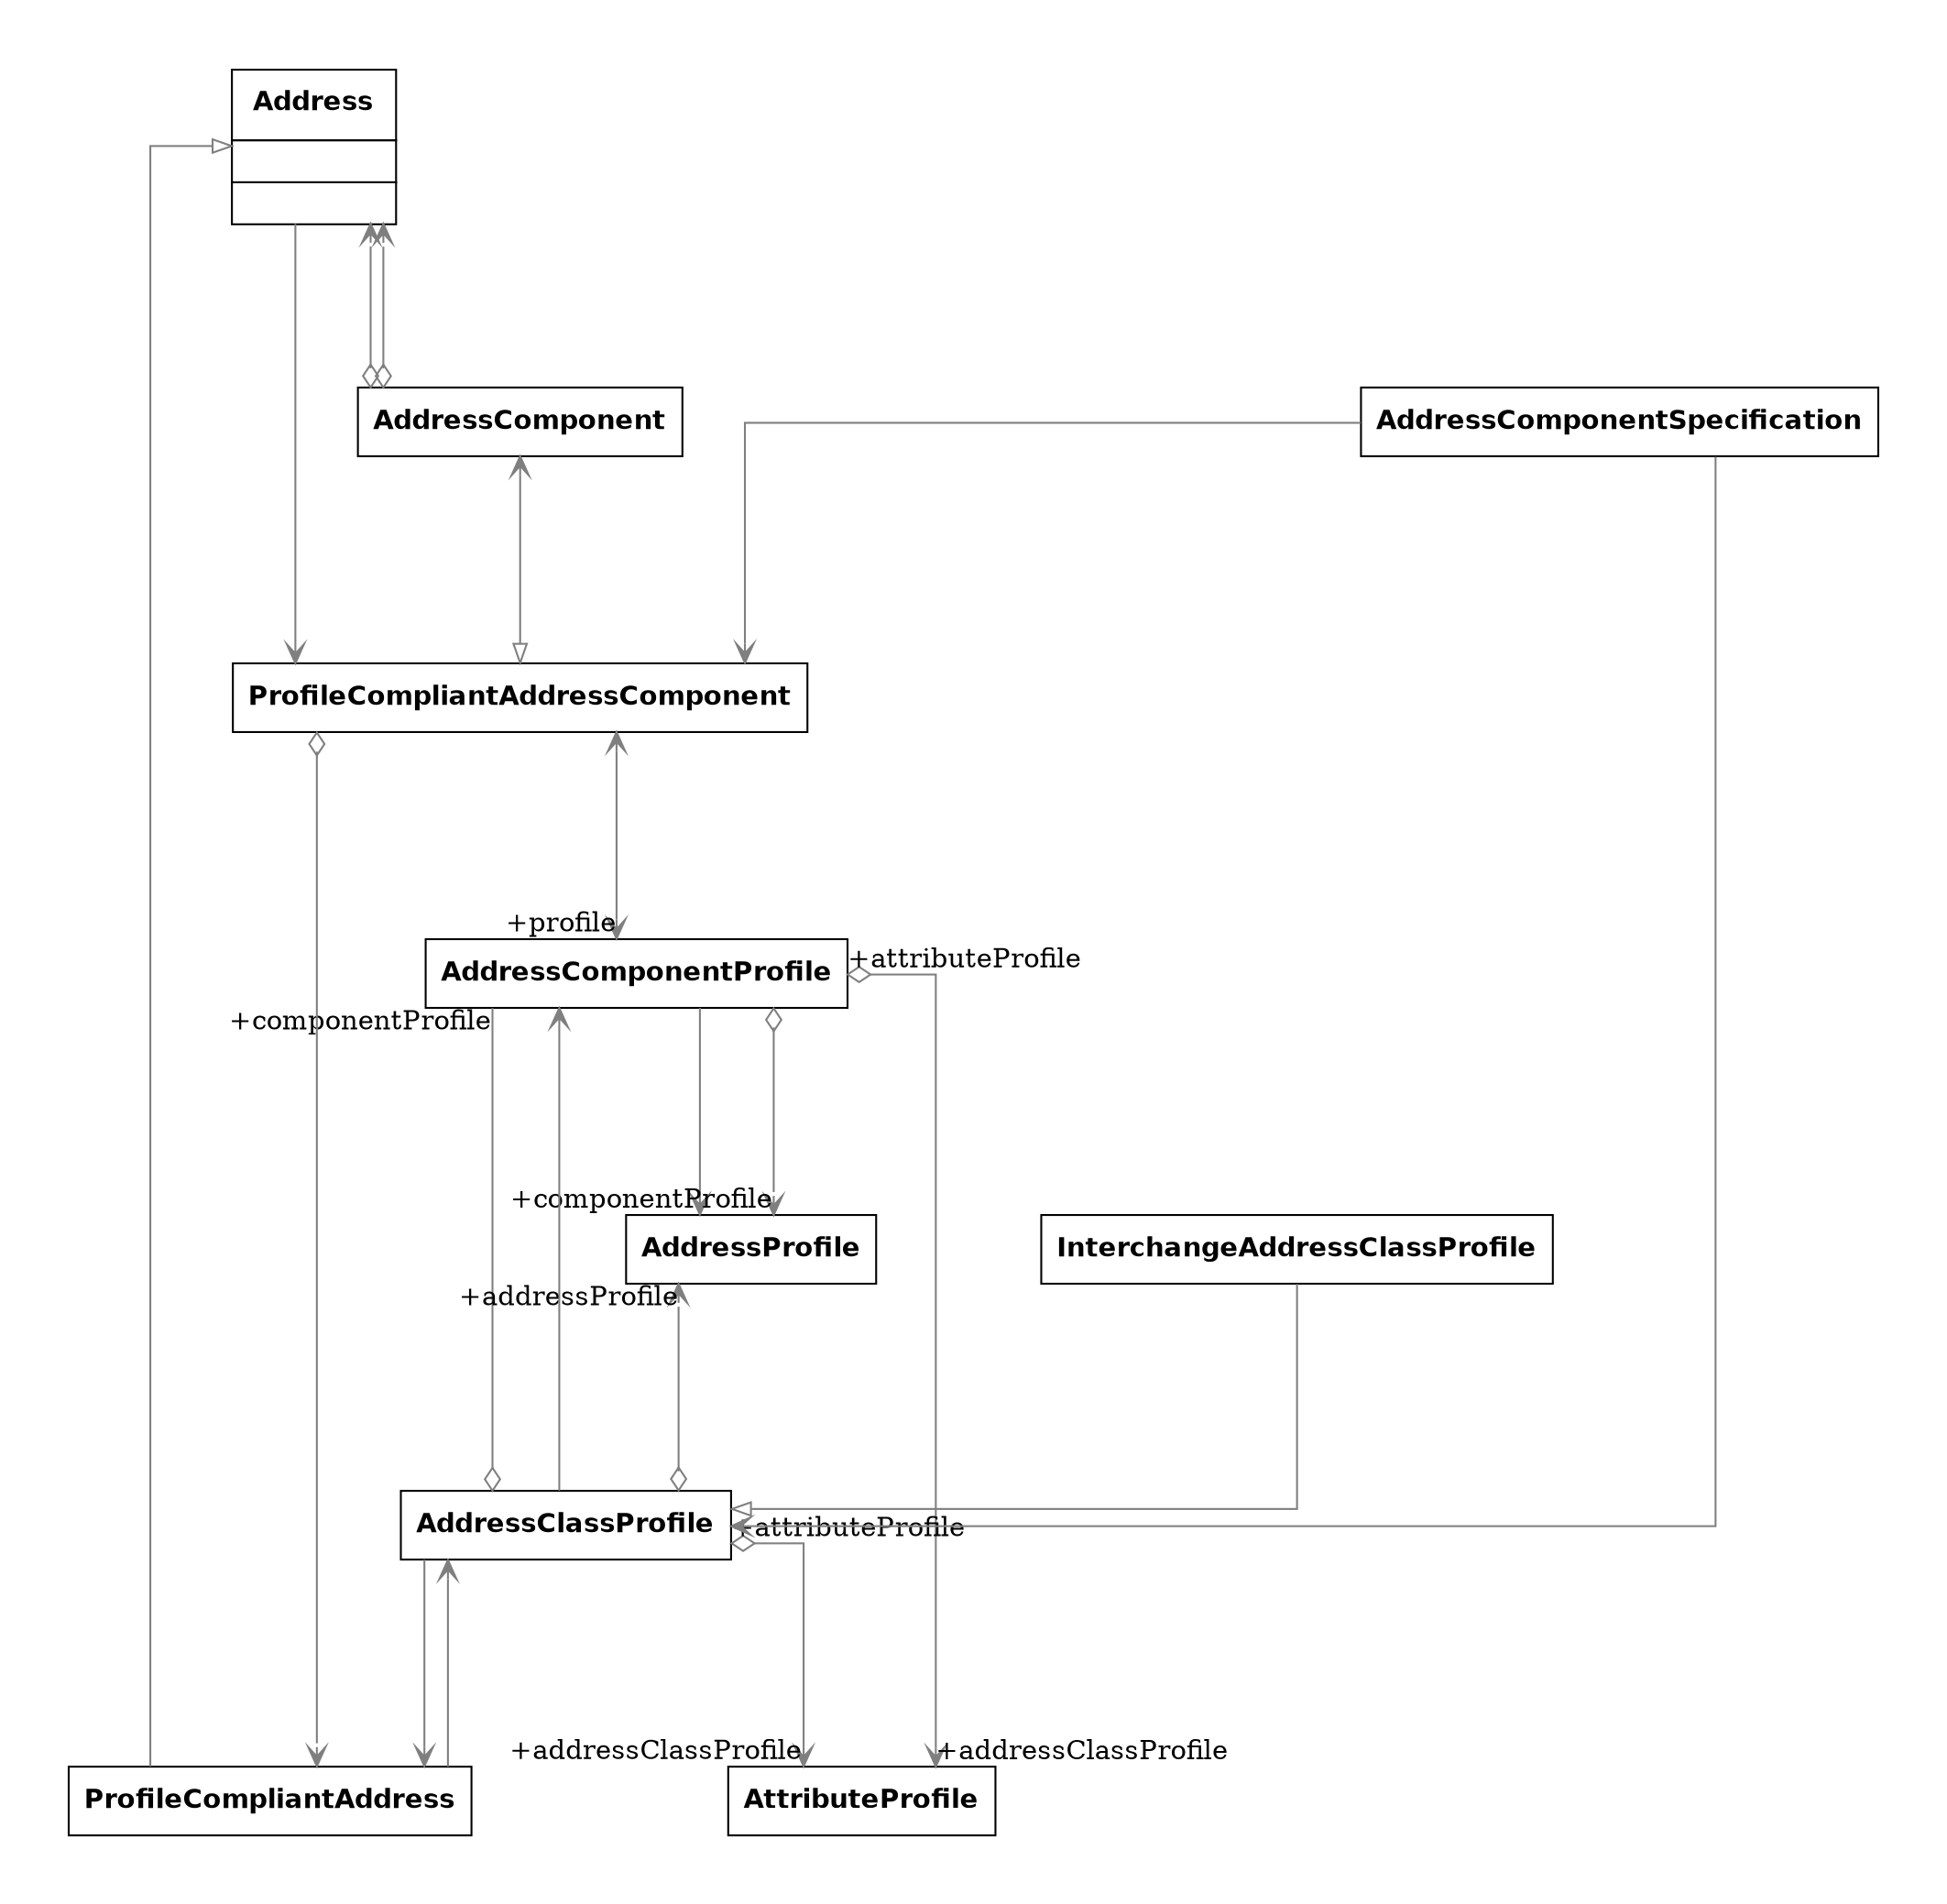 digraph G {
  graph [splines="ortho" pad=0.5 ranksep="1.2.equally" nodesep="1.2.equally"]
  edge [color="gray50"]
  node [shape="box" fontname="Helvetica-bold"]

  Address [
    shape="plain"
    fontname="Helvetica"
    label=<<TABLE BORDER="0" CELLBORDER="1" CELLSPACING="0" CELLPADDING="10">
    <TR>
    <TD><TABLE BORDER="0" CELLPADDING="0" CELLSPACING="0">
    <TR><TD ALIGN="CENTER"><B>Address</B></TD></TR>
  </TABLE>
  </TD>
  </TR>
  
  <TR>
    <TD><TABLE BORDER="0" CELLPADDING="0" CELLSPACING="0">
    <TR><TD ALIGN="LEFT"></TD></TR>
  </TABLE></TD>
  </TR>
  
  <TR>
    <TD><TABLE BORDER="0" CELLPADDING="0" CELLSPACING="0">
    <TR><TD ALIGN="LEFT"></TD></TR>
  </TABLE></TD>
  </TR>
  
  </TABLE>>]

  AddressComponent -> Address [dir="both" arrowtail="vee" arrowhead="odiamond"]
  AddressComponent -> ProfileCompliantAddressComponent [dir="both" arrowtail="onormal" arrowhead="vee"]
  Address -> ProfileCompliantAddressComponent [dir="direct" arrowtail="onormal" arrowhead="vee"]
  ProfileCompliantAddressComponent -> AddressComponentProfile [dir="both" taillabel="+profile" arrowtail="vee" arrowhead="vee"]
  AddressComponentProfile -> AttributeProfile [dir="both" headlabel="+addressClassProfile" taillabel="+attributeProfile" arrowtail="odiamond" arrowhead="vee"]
  AddressProfile -> AddressComponentProfile [dir="both" headlabel="+componentProfile" arrowtail="odiamond" arrowhead="vee"]
  AddressClassProfile -> AttributeProfile [dir="both" headlabel="+addressClassProfile" taillabel="+attributeProfile" arrowtail="odiamond" arrowhead="vee"]
  AddressProfile -> AddressClassProfile [dir="both" headlabel="+addressProfile" arrowtail="odiamond" arrowhead="vee"]
  InterchangeAddressClassProfile -> AddressClassProfile [dir="direct" arrowtail="onormal" arrowhead="onormal"]
  ProfileCompliantAddress -> ProfileCompliantAddressComponent [dir="both" arrowtail="odiamond" arrowhead="vee"]
  AddressComponentProfile -> AddressClassProfile [dir="direct" taillabel="+componentProfile" arrowtail="onormal" arrowhead="odiamond"]
  ProfileCompliantAddress -> Address [dir="direct" arrowtail="onormal" arrowhead="onormal"]
  AddressClassProfile -> ProfileCompliantAddress [dir="direct" arrowtail="onormal" arrowhead="vee"]
  AddressComponentSpecification -> ProfileCompliantAddressComponent [dir="direct" arrowtail="onormal" arrowhead="vee"]
  ProfileCompliantAddress -> AddressClassProfile [dir="direct" arrowtail="onormal" arrowhead="vee"]
  AddressClassProfile -> AddressComponentProfile [dir="direct" arrowtail="onormal" arrowhead="vee"]
  AddressComponentSpecification -> AddressClassProfile [dir="direct" arrowtail="onormal" arrowhead="vee"]
  AddressComponentProfile -> AddressProfile [dir="direct" arrowtail="onormal" arrowhead="vee"]
  Address -> AddressComponent [dir="both" arrowtail="odiamond" arrowhead="vee"]
}
